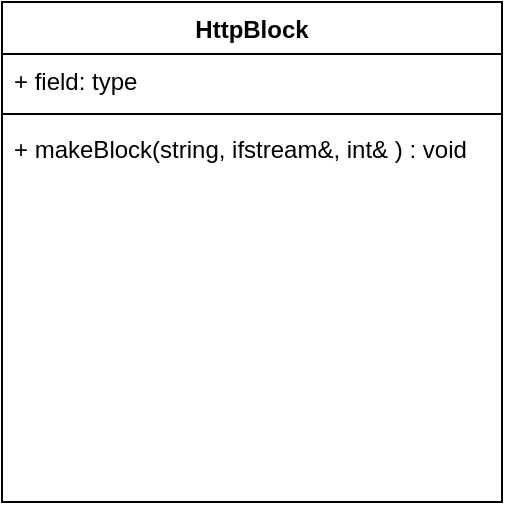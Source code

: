 <mxfile version="21.6.2" type="github">
  <diagram name="페이지-1" id="1ByJ_LNbb1Xafgu7LdPf">
    <mxGraphModel dx="856" dy="1304" grid="1" gridSize="10" guides="1" tooltips="1" connect="1" arrows="1" fold="1" page="1" pageScale="1" pageWidth="827" pageHeight="1169" math="0" shadow="0">
      <root>
        <mxCell id="0" />
        <mxCell id="1" parent="0" />
        <mxCell id="suLfEgz4CX1JzuhPwLuh-1" value="HttpBlock" style="swimlane;fontStyle=1;align=center;verticalAlign=top;childLayout=stackLayout;horizontal=1;startSize=26;horizontalStack=0;resizeParent=1;resizeParentMax=0;resizeLast=0;collapsible=1;marginBottom=0;whiteSpace=wrap;html=1;" vertex="1" parent="1">
          <mxGeometry x="150" y="220" width="250" height="250" as="geometry" />
        </mxCell>
        <mxCell id="suLfEgz4CX1JzuhPwLuh-2" value="+ field: type" style="text;strokeColor=none;fillColor=none;align=left;verticalAlign=top;spacingLeft=4;spacingRight=4;overflow=hidden;rotatable=0;points=[[0,0.5],[1,0.5]];portConstraint=eastwest;whiteSpace=wrap;html=1;" vertex="1" parent="suLfEgz4CX1JzuhPwLuh-1">
          <mxGeometry y="26" width="250" height="26" as="geometry" />
        </mxCell>
        <mxCell id="suLfEgz4CX1JzuhPwLuh-3" value="" style="line;strokeWidth=1;fillColor=none;align=left;verticalAlign=middle;spacingTop=-1;spacingLeft=3;spacingRight=3;rotatable=0;labelPosition=right;points=[];portConstraint=eastwest;strokeColor=inherit;" vertex="1" parent="suLfEgz4CX1JzuhPwLuh-1">
          <mxGeometry y="52" width="250" height="8" as="geometry" />
        </mxCell>
        <mxCell id="suLfEgz4CX1JzuhPwLuh-4" value="+ makeBlock(string, ifstream&amp;amp;, int&amp;amp; ) :&amp;nbsp;&lt;span style=&quot;font-size: 12px;&quot;&gt;&lt;/span&gt;void" style="text;strokeColor=none;fillColor=none;align=left;verticalAlign=top;spacingLeft=4;spacingRight=4;overflow=hidden;rotatable=0;points=[[0,0.5],[1,0.5]];portConstraint=eastwest;whiteSpace=wrap;html=1;" vertex="1" parent="suLfEgz4CX1JzuhPwLuh-1">
          <mxGeometry y="60" width="250" height="190" as="geometry" />
        </mxCell>
      </root>
    </mxGraphModel>
  </diagram>
</mxfile>
